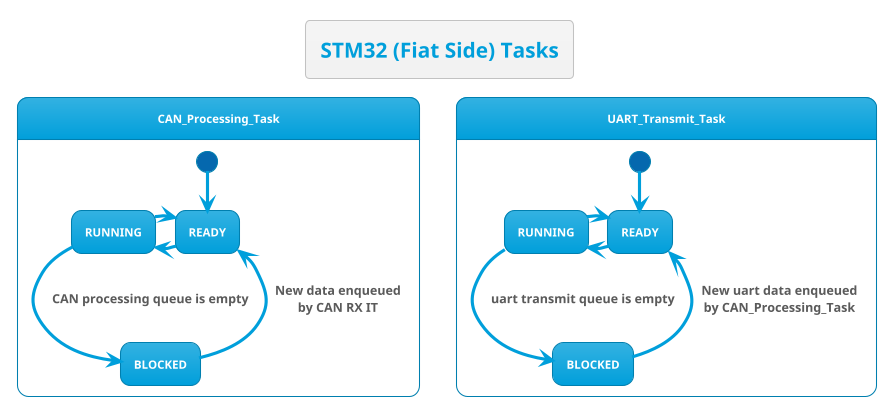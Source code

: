@startuml
'https://plantuml.com/class-diagram
'Author: Hossam Elwahsh

!theme bluegray
'!theme aws-orange
'!theme black-knight
'!theme blueprint
'!theme carbon-gray
'!theme cloudscape-design
'!theme spacelab
'skinparam ArrowFontColor #217CA3
skinparam ArrowFontStyle bold
skinparam StateAttributeFontStyle bold
skinparam StateAttributeFontColor white

title  STM32 (Fiat Side) Tasks

skinparam classAttributeFontSize 16
skinparam classFontSize 18
hide empty description

state CAN_Processing_Task{
[*] --> READY
BLOCKED --> READY : New data enqueued\nby CAN RX IT
READY -> RUNNING
RUNNING -> READY
RUNNING -> BLOCKED : CAN processing queue is empty
}

state UART_Transmit_Task{
    state rd2 as "READY"
    state b2 as "BLOCKED"
    state rn2 as "RUNNING"
[*] --> rd2
b2 --> rd2 : New uart data enqueued\nby CAN_Processing_Task
rd2 -> rn2
rn2 -> rd2
rn2 -> b2 : uart transmit queue is empty
}
@enduml
